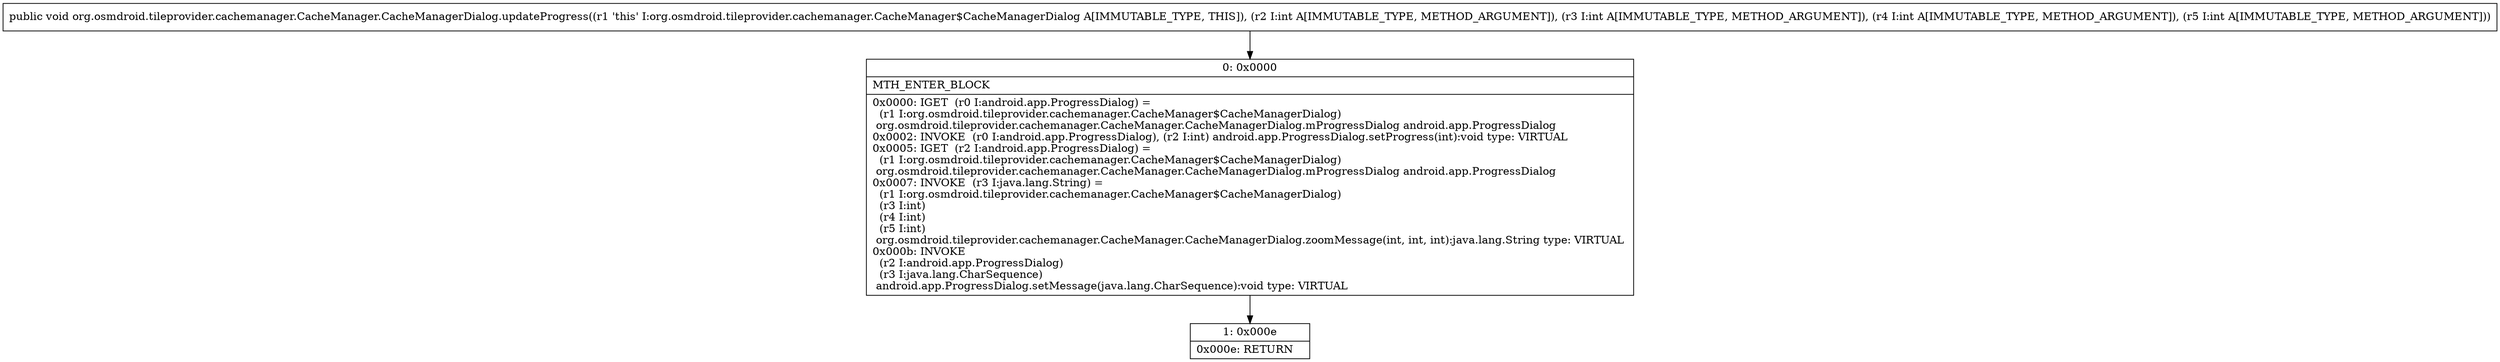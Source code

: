 digraph "CFG fororg.osmdroid.tileprovider.cachemanager.CacheManager.CacheManagerDialog.updateProgress(IIII)V" {
Node_0 [shape=record,label="{0\:\ 0x0000|MTH_ENTER_BLOCK\l|0x0000: IGET  (r0 I:android.app.ProgressDialog) = \l  (r1 I:org.osmdroid.tileprovider.cachemanager.CacheManager$CacheManagerDialog)\l org.osmdroid.tileprovider.cachemanager.CacheManager.CacheManagerDialog.mProgressDialog android.app.ProgressDialog \l0x0002: INVOKE  (r0 I:android.app.ProgressDialog), (r2 I:int) android.app.ProgressDialog.setProgress(int):void type: VIRTUAL \l0x0005: IGET  (r2 I:android.app.ProgressDialog) = \l  (r1 I:org.osmdroid.tileprovider.cachemanager.CacheManager$CacheManagerDialog)\l org.osmdroid.tileprovider.cachemanager.CacheManager.CacheManagerDialog.mProgressDialog android.app.ProgressDialog \l0x0007: INVOKE  (r3 I:java.lang.String) = \l  (r1 I:org.osmdroid.tileprovider.cachemanager.CacheManager$CacheManagerDialog)\l  (r3 I:int)\l  (r4 I:int)\l  (r5 I:int)\l org.osmdroid.tileprovider.cachemanager.CacheManager.CacheManagerDialog.zoomMessage(int, int, int):java.lang.String type: VIRTUAL \l0x000b: INVOKE  \l  (r2 I:android.app.ProgressDialog)\l  (r3 I:java.lang.CharSequence)\l android.app.ProgressDialog.setMessage(java.lang.CharSequence):void type: VIRTUAL \l}"];
Node_1 [shape=record,label="{1\:\ 0x000e|0x000e: RETURN   \l}"];
MethodNode[shape=record,label="{public void org.osmdroid.tileprovider.cachemanager.CacheManager.CacheManagerDialog.updateProgress((r1 'this' I:org.osmdroid.tileprovider.cachemanager.CacheManager$CacheManagerDialog A[IMMUTABLE_TYPE, THIS]), (r2 I:int A[IMMUTABLE_TYPE, METHOD_ARGUMENT]), (r3 I:int A[IMMUTABLE_TYPE, METHOD_ARGUMENT]), (r4 I:int A[IMMUTABLE_TYPE, METHOD_ARGUMENT]), (r5 I:int A[IMMUTABLE_TYPE, METHOD_ARGUMENT])) }"];
MethodNode -> Node_0;
Node_0 -> Node_1;
}

